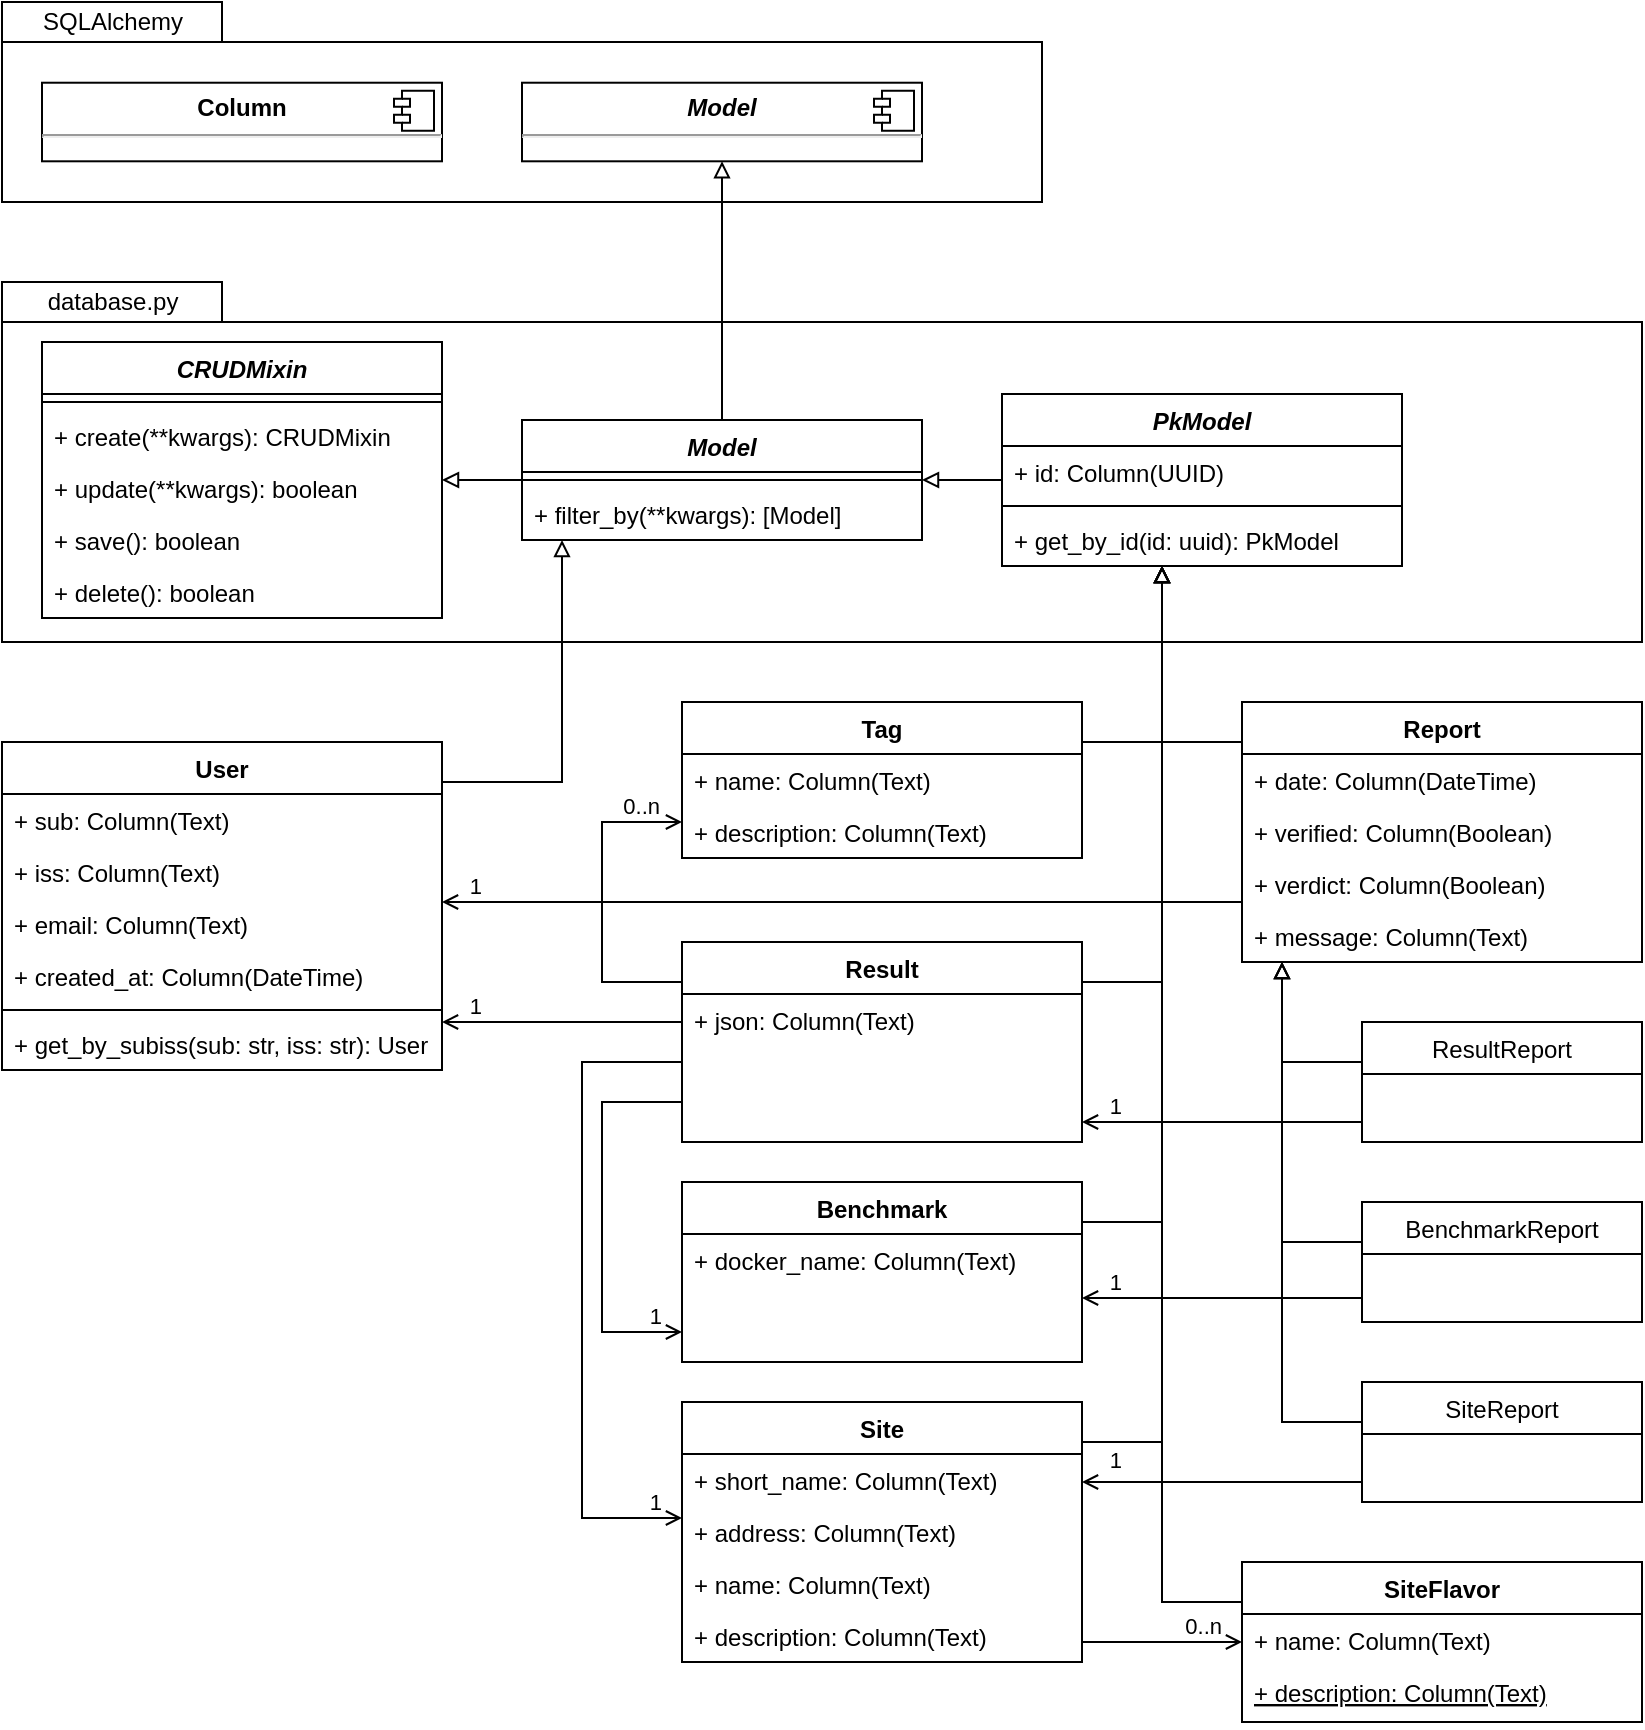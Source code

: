 <mxfile>
    <diagram id="wtdZAxt2SfOu_WGejnmn" name="Page-1">
        <mxGraphModel dx="578" dy="562" grid="1" gridSize="10" guides="1" tooltips="1" connect="1" arrows="1" fold="1" page="1" pageScale="1" pageWidth="1654" pageHeight="1169" math="0" shadow="0">
            <root>
                <mxCell id="0"/>
                <mxCell id="1" parent="0"/>
                <mxCell id="166" value="" style="html=1;" parent="1" vertex="1">
                    <mxGeometry x="40" y="40" width="520" height="80" as="geometry"/>
                </mxCell>
                <mxCell id="164" value="" style="html=1;" parent="1" vertex="1">
                    <mxGeometry x="40" y="180" width="820" height="160" as="geometry"/>
                </mxCell>
                <mxCell id="102" style="edgeStyle=orthogonalEdgeStyle;rounded=0;orthogonalLoop=1;jettySize=auto;html=1;endArrow=block;endFill=0;" parent="1" source="71" target="51" edge="1">
                    <mxGeometry relative="1" as="geometry">
                        <Array as="points">
                            <mxPoint x="620" y="740"/>
                        </Array>
                    </mxGeometry>
                </mxCell>
                <mxCell id="2" value="Report" style="swimlane;fontStyle=1;align=center;verticalAlign=top;childLayout=stackLayout;horizontal=1;startSize=26;horizontalStack=0;resizeParent=1;resizeParentMax=0;resizeLast=0;collapsible=1;marginBottom=0;" parent="1" vertex="1">
                    <mxGeometry x="660" y="370" width="200" height="130" as="geometry">
                        <mxRectangle x="180" y="50" width="100" height="26" as="alternateBounds"/>
                    </mxGeometry>
                </mxCell>
                <mxCell id="3" value="+ date: Column(DateTime)" style="text;strokeColor=none;fillColor=none;align=left;verticalAlign=top;spacingLeft=4;spacingRight=4;overflow=hidden;rotatable=0;points=[[0,0.5],[1,0.5]];portConstraint=eastwest;" parent="2" vertex="1">
                    <mxGeometry y="26" width="200" height="26" as="geometry"/>
                </mxCell>
                <mxCell id="5" value="+ verified: Column(Boolean)" style="text;strokeColor=none;fillColor=none;align=left;verticalAlign=top;spacingLeft=4;spacingRight=4;overflow=hidden;rotatable=0;points=[[0,0.5],[1,0.5]];portConstraint=eastwest;" parent="2" vertex="1">
                    <mxGeometry y="52" width="200" height="26" as="geometry"/>
                </mxCell>
                <mxCell id="10" value="+ verdict: Column(Boolean)" style="text;strokeColor=none;fillColor=none;align=left;verticalAlign=top;spacingLeft=4;spacingRight=4;overflow=hidden;rotatable=0;points=[[0,0.5],[1,0.5]];portConstraint=eastwest;" parent="2" vertex="1">
                    <mxGeometry y="78" width="200" height="26" as="geometry"/>
                </mxCell>
                <mxCell id="14" value="+ message: Column(Text)" style="text;strokeColor=none;fillColor=none;align=left;verticalAlign=top;spacingLeft=4;spacingRight=4;overflow=hidden;rotatable=0;points=[[0,0.5],[1,0.5]];portConstraint=eastwest;" parent="2" vertex="1">
                    <mxGeometry y="104" width="200" height="26" as="geometry"/>
                </mxCell>
                <mxCell id="104" style="edgeStyle=orthogonalEdgeStyle;rounded=0;orthogonalLoop=1;jettySize=auto;html=1;endArrow=block;endFill=0;" parent="1" source="27" target="51" edge="1">
                    <mxGeometry relative="1" as="geometry">
                        <Array as="points">
                            <mxPoint x="620" y="510"/>
                        </Array>
                    </mxGeometry>
                </mxCell>
                <mxCell id="27" value="Result" style="swimlane;fontStyle=1;align=center;verticalAlign=top;childLayout=stackLayout;horizontal=1;startSize=26;horizontalStack=0;resizeParent=1;resizeParentMax=0;resizeLast=0;collapsible=1;marginBottom=0;" parent="1" vertex="1">
                    <mxGeometry x="380" y="490" width="200" height="100" as="geometry">
                        <mxRectangle x="180" y="50" width="100" height="26" as="alternateBounds"/>
                    </mxGeometry>
                </mxCell>
                <mxCell id="131" value="+ json: Column(Text)" style="text;strokeColor=none;fillColor=none;align=left;verticalAlign=top;spacingLeft=4;spacingRight=4;overflow=hidden;rotatable=0;points=[[0,0.5],[1,0.5]];portConstraint=eastwest;" parent="27" vertex="1">
                    <mxGeometry y="26" width="200" height="74" as="geometry"/>
                </mxCell>
                <mxCell id="33" value="CRUDMixin" style="swimlane;fontStyle=3;align=center;verticalAlign=top;childLayout=stackLayout;horizontal=1;startSize=26;horizontalStack=0;resizeParent=1;resizeParentMax=0;resizeLast=0;collapsible=1;marginBottom=0;" parent="1" vertex="1">
                    <mxGeometry x="60" y="190" width="200" height="138" as="geometry"/>
                </mxCell>
                <mxCell id="35" value="" style="line;strokeWidth=1;fillColor=none;align=left;verticalAlign=middle;spacingTop=-1;spacingLeft=3;spacingRight=3;rotatable=0;labelPosition=right;points=[];portConstraint=eastwest;" parent="33" vertex="1">
                    <mxGeometry y="26" width="200" height="8" as="geometry"/>
                </mxCell>
                <mxCell id="36" value="+ create(**kwargs): CRUDMixin" style="text;strokeColor=none;fillColor=none;align=left;verticalAlign=top;spacingLeft=4;spacingRight=4;overflow=hidden;rotatable=0;points=[[0,0.5],[1,0.5]];portConstraint=eastwest;" parent="33" vertex="1">
                    <mxGeometry y="34" width="200" height="26" as="geometry"/>
                </mxCell>
                <mxCell id="44" value="+ update(**kwargs): boolean" style="text;strokeColor=none;fillColor=none;align=left;verticalAlign=top;spacingLeft=4;spacingRight=4;overflow=hidden;rotatable=0;points=[[0,0.5],[1,0.5]];portConstraint=eastwest;" parent="33" vertex="1">
                    <mxGeometry y="60" width="200" height="26" as="geometry"/>
                </mxCell>
                <mxCell id="45" value="+ save(): boolean" style="text;strokeColor=none;fillColor=none;align=left;verticalAlign=top;spacingLeft=4;spacingRight=4;overflow=hidden;rotatable=0;points=[[0,0.5],[1,0.5]];portConstraint=eastwest;" parent="33" vertex="1">
                    <mxGeometry y="86" width="200" height="26" as="geometry"/>
                </mxCell>
                <mxCell id="46" value="+ delete(): boolean" style="text;strokeColor=none;fillColor=none;align=left;verticalAlign=top;spacingLeft=4;spacingRight=4;overflow=hidden;rotatable=0;points=[[0,0.5],[1,0.5]];portConstraint=eastwest;" parent="33" vertex="1">
                    <mxGeometry y="112" width="200" height="26" as="geometry"/>
                </mxCell>
                <mxCell id="99" style="edgeStyle=orthogonalEdgeStyle;rounded=0;orthogonalLoop=1;jettySize=auto;html=1;endArrow=block;endFill=0;" parent="1" source="37" target="33" edge="1">
                    <mxGeometry relative="1" as="geometry"/>
                </mxCell>
                <mxCell id="37" value="Model" style="swimlane;fontStyle=3;align=center;verticalAlign=top;childLayout=stackLayout;horizontal=1;startSize=26;horizontalStack=0;resizeParent=1;resizeParentMax=0;resizeLast=0;collapsible=1;marginBottom=0;" parent="1" vertex="1">
                    <mxGeometry x="300" y="229" width="200" height="60" as="geometry"/>
                </mxCell>
                <mxCell id="39" value="" style="line;strokeWidth=1;fillColor=none;align=left;verticalAlign=middle;spacingTop=-1;spacingLeft=3;spacingRight=3;rotatable=0;labelPosition=right;points=[];portConstraint=eastwest;" parent="37" vertex="1">
                    <mxGeometry y="26" width="200" height="8" as="geometry"/>
                </mxCell>
                <mxCell id="40" value="+ filter_by(**kwargs): [Model]" style="text;strokeColor=none;fillColor=none;align=left;verticalAlign=top;spacingLeft=4;spacingRight=4;overflow=hidden;rotatable=0;points=[[0,0.5],[1,0.5]];portConstraint=eastwest;" parent="37" vertex="1">
                    <mxGeometry y="34" width="200" height="26" as="geometry"/>
                </mxCell>
                <mxCell id="98" style="edgeStyle=orthogonalEdgeStyle;rounded=0;orthogonalLoop=1;jettySize=auto;html=1;endArrow=block;endFill=0;" parent="1" source="51" target="37" edge="1">
                    <mxGeometry relative="1" as="geometry"/>
                </mxCell>
                <mxCell id="51" value="PkModel" style="swimlane;fontStyle=3;align=center;verticalAlign=top;childLayout=stackLayout;horizontal=1;startSize=26;horizontalStack=0;resizeParent=1;resizeParentMax=0;resizeLast=0;collapsible=1;marginBottom=0;" parent="1" vertex="1">
                    <mxGeometry x="540" y="216" width="200" height="86" as="geometry"/>
                </mxCell>
                <mxCell id="52" value="+ id: Column(UUID)" style="text;strokeColor=none;fillColor=none;align=left;verticalAlign=top;spacingLeft=4;spacingRight=4;overflow=hidden;rotatable=0;points=[[0,0.5],[1,0.5]];portConstraint=eastwest;" parent="51" vertex="1">
                    <mxGeometry y="26" width="200" height="26" as="geometry"/>
                </mxCell>
                <mxCell id="53" value="" style="line;strokeWidth=1;fillColor=none;align=left;verticalAlign=middle;spacingTop=-1;spacingLeft=3;spacingRight=3;rotatable=0;labelPosition=right;points=[];portConstraint=eastwest;" parent="51" vertex="1">
                    <mxGeometry y="52" width="200" height="8" as="geometry"/>
                </mxCell>
                <mxCell id="54" value="+ get_by_id(id: uuid): PkModel" style="text;strokeColor=none;fillColor=none;align=left;verticalAlign=top;spacingLeft=4;spacingRight=4;overflow=hidden;rotatable=0;points=[[0,0.5],[1,0.5]];portConstraint=eastwest;" parent="51" vertex="1">
                    <mxGeometry y="60" width="200" height="26" as="geometry"/>
                </mxCell>
                <mxCell id="105" style="edgeStyle=orthogonalEdgeStyle;rounded=0;orthogonalLoop=1;jettySize=auto;html=1;endArrow=block;endFill=0;" parent="1" source="60" target="51" edge="1">
                    <mxGeometry relative="1" as="geometry">
                        <Array as="points">
                            <mxPoint x="620" y="390"/>
                        </Array>
                    </mxGeometry>
                </mxCell>
                <mxCell id="60" value="Tag" style="swimlane;fontStyle=1;align=center;verticalAlign=top;childLayout=stackLayout;horizontal=1;startSize=26;horizontalStack=0;resizeParent=1;resizeParentMax=0;resizeLast=0;collapsible=1;marginBottom=0;" parent="1" vertex="1">
                    <mxGeometry x="380" y="370" width="200" height="78" as="geometry">
                        <mxRectangle x="180" y="50" width="100" height="26" as="alternateBounds"/>
                    </mxGeometry>
                </mxCell>
                <mxCell id="205" value="+ name: Column(Text)" style="text;strokeColor=none;fillColor=none;align=left;verticalAlign=top;spacingLeft=4;spacingRight=4;overflow=hidden;rotatable=0;points=[[0,0.5],[1,0.5]];portConstraint=eastwest;" parent="60" vertex="1">
                    <mxGeometry y="26" width="200" height="26" as="geometry"/>
                </mxCell>
                <mxCell id="61" value="+ description: Column(Text)" style="text;strokeColor=none;fillColor=none;align=left;verticalAlign=top;spacingLeft=4;spacingRight=4;overflow=hidden;rotatable=0;points=[[0,0.5],[1,0.5]];portConstraint=eastwest;" parent="60" vertex="1">
                    <mxGeometry y="52" width="200" height="26" as="geometry"/>
                </mxCell>
                <mxCell id="101" style="edgeStyle=orthogonalEdgeStyle;rounded=0;orthogonalLoop=1;jettySize=auto;html=1;endArrow=block;endFill=0;" parent="1" source="2" target="51" edge="1">
                    <mxGeometry relative="1" as="geometry">
                        <Array as="points">
                            <mxPoint x="620" y="390"/>
                        </Array>
                    </mxGeometry>
                </mxCell>
                <mxCell id="71" value="Site" style="swimlane;fontStyle=1;align=center;verticalAlign=top;childLayout=stackLayout;horizontal=1;startSize=26;horizontalStack=0;resizeParent=1;resizeParentMax=0;resizeLast=0;collapsible=1;marginBottom=0;" parent="1" vertex="1">
                    <mxGeometry x="380" y="720" width="200" height="130" as="geometry">
                        <mxRectangle x="180" y="50" width="100" height="26" as="alternateBounds"/>
                    </mxGeometry>
                </mxCell>
                <mxCell id="72" value="+ short_name: Column(Text)" style="text;strokeColor=none;fillColor=none;align=left;verticalAlign=top;spacingLeft=4;spacingRight=4;overflow=hidden;rotatable=0;points=[[0,0.5],[1,0.5]];portConstraint=eastwest;" parent="71" vertex="1">
                    <mxGeometry y="26" width="200" height="26" as="geometry"/>
                </mxCell>
                <mxCell id="73" value="+ address: Column(Text)" style="text;strokeColor=none;fillColor=none;align=left;verticalAlign=top;spacingLeft=4;spacingRight=4;overflow=hidden;rotatable=0;points=[[0,0.5],[1,0.5]];portConstraint=eastwest;" parent="71" vertex="1">
                    <mxGeometry y="52" width="200" height="26" as="geometry"/>
                </mxCell>
                <mxCell id="74" value="+ name: Column(Text)" style="text;strokeColor=none;fillColor=none;align=left;verticalAlign=top;spacingLeft=4;spacingRight=4;overflow=hidden;rotatable=0;points=[[0,0.5],[1,0.5]];portConstraint=eastwest;" parent="71" vertex="1">
                    <mxGeometry y="78" width="200" height="26" as="geometry"/>
                </mxCell>
                <mxCell id="75" value="+ description: Column(Text)" style="text;strokeColor=none;fillColor=none;align=left;verticalAlign=top;spacingLeft=4;spacingRight=4;overflow=hidden;rotatable=0;points=[[0,0.5],[1,0.5]];portConstraint=eastwest;" parent="71" vertex="1">
                    <mxGeometry y="104" width="200" height="26" as="geometry"/>
                </mxCell>
                <mxCell id="103" style="edgeStyle=orthogonalEdgeStyle;rounded=0;orthogonalLoop=1;jettySize=auto;html=1;endArrow=block;endFill=0;" parent="1" source="82" target="51" edge="1">
                    <mxGeometry relative="1" as="geometry">
                        <Array as="points">
                            <mxPoint x="620" y="630"/>
                        </Array>
                    </mxGeometry>
                </mxCell>
                <mxCell id="82" value="Benchmark" style="swimlane;fontStyle=1;align=center;verticalAlign=top;childLayout=stackLayout;horizontal=1;startSize=26;horizontalStack=0;resizeParent=1;resizeParentMax=0;resizeLast=0;collapsible=1;marginBottom=0;" parent="1" vertex="1">
                    <mxGeometry x="380" y="610" width="200" height="90" as="geometry">
                        <mxRectangle x="180" y="50" width="100" height="26" as="alternateBounds"/>
                    </mxGeometry>
                </mxCell>
                <mxCell id="83" value="+ docker_name: Column(Text)" style="text;strokeColor=none;fillColor=none;align=left;verticalAlign=top;spacingLeft=4;spacingRight=4;overflow=hidden;rotatable=0;points=[[0,0.5],[1,0.5]];portConstraint=eastwest;" parent="82" vertex="1">
                    <mxGeometry y="26" width="200" height="64" as="geometry"/>
                </mxCell>
                <mxCell id="100" style="edgeStyle=orthogonalEdgeStyle;rounded=0;orthogonalLoop=1;jettySize=auto;html=1;endArrow=block;endFill=0;" parent="1" source="132" target="37" edge="1">
                    <mxGeometry relative="1" as="geometry">
                        <Array as="points">
                            <mxPoint x="320" y="410"/>
                        </Array>
                    </mxGeometry>
                </mxCell>
                <mxCell id="112" value="" style="html=1;startArrow=none;startFill=0;edgeStyle=orthogonalEdgeStyle;endFill=0;rounded=0;strokeWidth=1;endArrow=open;" parent="1" source="177" edge="1" target="27">
                    <mxGeometry relative="1" as="geometry">
                        <mxPoint x="897" y="850" as="sourcePoint"/>
                        <mxPoint x="389" y="568" as="targetPoint"/>
                        <Array as="points">
                            <mxPoint x="650" y="580"/>
                            <mxPoint x="650" y="580"/>
                        </Array>
                    </mxGeometry>
                </mxCell>
                <mxCell id="114" value="1" style="edgeLabel;resizable=0;html=1;align=right;verticalAlign=bottom;" parent="112" connectable="0" vertex="1">
                    <mxGeometry x="1" relative="1" as="geometry">
                        <mxPoint x="20" as="offset"/>
                    </mxGeometry>
                </mxCell>
                <mxCell id="122" value="" style="html=1;edgeStyle=orthogonalEdgeStyle;rounded=0;endArrow=open;endFill=0;" parent="1" source="27" target="82" edge="1">
                    <mxGeometry relative="1" as="geometry">
                        <mxPoint x="330" y="690.0" as="sourcePoint"/>
                        <mxPoint x="330" y="630.0" as="targetPoint"/>
                        <Array as="points">
                            <mxPoint x="340" y="570"/>
                            <mxPoint x="340" y="685"/>
                        </Array>
                    </mxGeometry>
                </mxCell>
                <mxCell id="124" value="1" style="edgeLabel;resizable=0;html=1;align=right;verticalAlign=bottom;" parent="122" connectable="0" vertex="1">
                    <mxGeometry x="1" relative="1" as="geometry">
                        <mxPoint x="-10" as="offset"/>
                    </mxGeometry>
                </mxCell>
                <mxCell id="128" value="" style="html=1;startArrow=none;startFill=0;edgeStyle=orthogonalEdgeStyle;endFill=0;rounded=0;endArrow=open;" parent="1" target="71" edge="1" source="27">
                    <mxGeometry relative="1" as="geometry">
                        <mxPoint x="400" y="590" as="sourcePoint"/>
                        <mxPoint x="400" y="770" as="targetPoint"/>
                        <Array as="points">
                            <mxPoint x="330" y="550"/>
                            <mxPoint x="330" y="778"/>
                        </Array>
                    </mxGeometry>
                </mxCell>
                <mxCell id="130" value="1" style="edgeLabel;resizable=0;html=1;align=right;verticalAlign=bottom;" parent="128" connectable="0" vertex="1">
                    <mxGeometry x="1" relative="1" as="geometry">
                        <mxPoint x="-10" as="offset"/>
                    </mxGeometry>
                </mxCell>
                <mxCell id="132" value="User" style="swimlane;fontStyle=1;align=center;verticalAlign=top;childLayout=stackLayout;horizontal=1;startSize=26;horizontalStack=0;resizeParent=1;resizeParentMax=0;resizeLast=0;collapsible=1;marginBottom=0;" parent="1" vertex="1">
                    <mxGeometry x="40" y="390" width="220" height="164" as="geometry"/>
                </mxCell>
                <mxCell id="133" value="+ sub: Column(Text)" style="text;strokeColor=none;fillColor=none;align=left;verticalAlign=top;spacingLeft=4;spacingRight=4;overflow=hidden;rotatable=0;points=[[0,0.5],[1,0.5]];portConstraint=eastwest;" parent="132" vertex="1">
                    <mxGeometry y="26" width="220" height="26" as="geometry"/>
                </mxCell>
                <mxCell id="137" value="+ iss: Column(Text)" style="text;strokeColor=none;fillColor=none;align=left;verticalAlign=top;spacingLeft=4;spacingRight=4;overflow=hidden;rotatable=0;points=[[0,0.5],[1,0.5]];portConstraint=eastwest;" parent="132" vertex="1">
                    <mxGeometry y="52" width="220" height="26" as="geometry"/>
                </mxCell>
                <mxCell id="144" value="+ email: Column(Text)" style="text;strokeColor=none;fillColor=none;align=left;verticalAlign=top;spacingLeft=4;spacingRight=4;overflow=hidden;rotatable=0;points=[[0,0.5],[1,0.5]];portConstraint=eastwest;" parent="132" vertex="1">
                    <mxGeometry y="78" width="220" height="26" as="geometry"/>
                </mxCell>
                <mxCell id="145" value="+ created_at: Column(DateTime)" style="text;strokeColor=none;fillColor=none;align=left;verticalAlign=top;spacingLeft=4;spacingRight=4;overflow=hidden;rotatable=0;points=[[0,0.5],[1,0.5]];portConstraint=eastwest;" parent="132" vertex="1">
                    <mxGeometry y="104" width="220" height="26" as="geometry"/>
                </mxCell>
                <mxCell id="134" value="" style="line;strokeWidth=1;fillColor=none;align=left;verticalAlign=middle;spacingTop=-1;spacingLeft=3;spacingRight=3;rotatable=0;labelPosition=right;points=[];portConstraint=eastwest;" parent="132" vertex="1">
                    <mxGeometry y="130" width="220" height="8" as="geometry"/>
                </mxCell>
                <mxCell id="135" value="+ get_by_subiss(sub: str, iss: str): User" style="text;strokeColor=none;fillColor=none;align=left;verticalAlign=top;spacingLeft=4;spacingRight=4;overflow=hidden;rotatable=0;points=[[0,0.5],[1,0.5]];portConstraint=eastwest;" parent="132" vertex="1">
                    <mxGeometry y="138" width="220" height="26" as="geometry"/>
                </mxCell>
                <mxCell id="163" style="edgeStyle=orthogonalEdgeStyle;rounded=0;orthogonalLoop=1;jettySize=auto;html=1;endArrow=block;endFill=0;" parent="1" source="37" target="153" edge="1">
                    <mxGeometry relative="1" as="geometry"/>
                </mxCell>
                <mxCell id="165" value="database.py" style="html=1;" parent="1" vertex="1">
                    <mxGeometry x="40" y="160" width="110" height="20" as="geometry"/>
                </mxCell>
                <mxCell id="153" value="&lt;p style=&quot;margin: 0px ; margin-top: 6px ; text-align: center&quot;&gt;&lt;b&gt;&lt;i&gt;Model&lt;/i&gt;&lt;/b&gt;&lt;/p&gt;&lt;hr&gt;&lt;p style=&quot;margin: 0px ; margin-left: 8px&quot;&gt;&lt;br&gt;&lt;/p&gt;" style="align=left;overflow=fill;html=1;dropTarget=0;" parent="1" vertex="1">
                    <mxGeometry x="300" y="60.36" width="200" height="39.29" as="geometry"/>
                </mxCell>
                <mxCell id="154" value="" style="shape=component;jettyWidth=8;jettyHeight=4;" parent="153" vertex="1">
                    <mxGeometry x="1" width="20" height="20" relative="1" as="geometry">
                        <mxPoint x="-24" y="4" as="offset"/>
                    </mxGeometry>
                </mxCell>
                <mxCell id="160" value="&lt;p style=&quot;margin: 0px ; margin-top: 6px ; text-align: center&quot;&gt;&lt;b&gt;Column&lt;/b&gt;&lt;/p&gt;&lt;hr&gt;&lt;p style=&quot;margin: 0px ; margin-left: 8px&quot;&gt;&lt;br&gt;&lt;/p&gt;" style="align=left;overflow=fill;html=1;dropTarget=0;" parent="1" vertex="1">
                    <mxGeometry x="60" y="60.36" width="200" height="39.29" as="geometry"/>
                </mxCell>
                <mxCell id="161" value="" style="shape=component;jettyWidth=8;jettyHeight=4;" parent="160" vertex="1">
                    <mxGeometry x="1" width="20" height="20" relative="1" as="geometry">
                        <mxPoint x="-24" y="4" as="offset"/>
                    </mxGeometry>
                </mxCell>
                <mxCell id="167" value="SQLAlchemy" style="html=1;" parent="1" vertex="1">
                    <mxGeometry x="40" y="20" width="110" height="20" as="geometry"/>
                </mxCell>
                <mxCell id="174" style="edgeStyle=orthogonalEdgeStyle;rounded=0;orthogonalLoop=1;jettySize=auto;html=1;endArrow=block;endFill=0;" parent="1" source="168" target="51" edge="1">
                    <mxGeometry relative="1" as="geometry">
                        <Array as="points">
                            <mxPoint x="620" y="820"/>
                        </Array>
                    </mxGeometry>
                </mxCell>
                <mxCell id="168" value="SiteFlavor" style="swimlane;fontStyle=1;align=center;verticalAlign=top;childLayout=stackLayout;horizontal=1;startSize=26;horizontalStack=0;resizeParent=1;resizeParentMax=0;resizeLast=0;collapsible=1;marginBottom=0;" parent="1" vertex="1">
                    <mxGeometry x="660" y="800" width="200" height="80" as="geometry">
                        <mxRectangle x="180" y="50" width="100" height="26" as="alternateBounds"/>
                    </mxGeometry>
                </mxCell>
                <mxCell id="169" value="+ name: Column(Text)" style="text;strokeColor=none;fillColor=none;align=left;verticalAlign=top;spacingLeft=4;spacingRight=4;overflow=hidden;rotatable=0;points=[[0,0.5],[1,0.5]];portConstraint=eastwest;" parent="168" vertex="1">
                    <mxGeometry y="26" width="200" height="26" as="geometry"/>
                </mxCell>
                <mxCell id="170" value="+ description: Column(Text)" style="text;strokeColor=none;fillColor=none;align=left;verticalAlign=top;spacingLeft=4;spacingRight=4;overflow=hidden;rotatable=0;points=[[0,0.5],[1,0.5]];portConstraint=eastwest;fontStyle=4" parent="168" vertex="1">
                    <mxGeometry y="52" width="200" height="28" as="geometry"/>
                </mxCell>
                <mxCell id="177" value="ResultReport" style="swimlane;fontStyle=0;childLayout=stackLayout;horizontal=1;startSize=26;fillColor=none;horizontalStack=0;resizeParent=1;resizeParentMax=0;resizeLast=0;collapsible=1;marginBottom=0;" parent="1" vertex="1">
                    <mxGeometry x="720" y="530" width="140" height="60" as="geometry"/>
                </mxCell>
                <mxCell id="181" value="BenchmarkReport" style="swimlane;fontStyle=0;childLayout=stackLayout;horizontal=1;startSize=26;fillColor=none;horizontalStack=0;resizeParent=1;resizeParentMax=0;resizeLast=0;collapsible=1;marginBottom=0;" parent="1" vertex="1">
                    <mxGeometry x="720" y="620" width="140" height="60" as="geometry"/>
                </mxCell>
                <mxCell id="189" value="SiteReport" style="swimlane;fontStyle=0;childLayout=stackLayout;horizontal=1;startSize=26;fillColor=none;horizontalStack=0;resizeParent=1;resizeParentMax=0;resizeLast=0;collapsible=1;marginBottom=0;" parent="1" vertex="1">
                    <mxGeometry x="720" y="710" width="140" height="60" as="geometry"/>
                </mxCell>
                <mxCell id="193" value="" style="endArrow=block;endFill=0;endSize=6;html=1;strokeWidth=1;rounded=0;edgeStyle=orthogonalEdgeStyle;" parent="1" source="177" target="14" edge="1">
                    <mxGeometry width="160" relative="1" as="geometry">
                        <mxPoint x="1010" y="1020" as="sourcePoint"/>
                        <mxPoint x="1060" y="780" as="targetPoint"/>
                        <Array as="points">
                            <mxPoint x="680" y="550"/>
                        </Array>
                    </mxGeometry>
                </mxCell>
                <mxCell id="195" value="" style="endArrow=block;endFill=0;endSize=6;html=1;strokeWidth=1;rounded=0;edgeStyle=orthogonalEdgeStyle;" parent="1" source="181" target="14" edge="1">
                    <mxGeometry width="160" relative="1" as="geometry">
                        <mxPoint x="940.0" y="1036" as="sourcePoint"/>
                        <mxPoint x="1010" y="800" as="targetPoint"/>
                        <Array as="points">
                            <mxPoint x="680" y="640"/>
                        </Array>
                    </mxGeometry>
                </mxCell>
                <mxCell id="196" value="" style="endArrow=block;endFill=0;endSize=6;html=1;strokeWidth=1;rounded=0;edgeStyle=orthogonalEdgeStyle;" parent="1" source="189" target="14" edge="1">
                    <mxGeometry width="160" relative="1" as="geometry">
                        <mxPoint x="920" y="930" as="sourcePoint"/>
                        <mxPoint x="1000" y="790" as="targetPoint"/>
                        <Array as="points">
                            <mxPoint x="680" y="730"/>
                        </Array>
                    </mxGeometry>
                </mxCell>
                <mxCell id="197" value="" style="html=1;startArrow=none;startFill=0;edgeStyle=orthogonalEdgeStyle;endFill=0;rounded=0;strokeWidth=1;endArrow=open;" parent="1" source="189" edge="1" target="71">
                    <mxGeometry relative="1" as="geometry">
                        <mxPoint x="700" y="890" as="sourcePoint"/>
                        <mxPoint x="390" y="820" as="targetPoint"/>
                        <Array as="points">
                            <mxPoint x="710" y="760"/>
                            <mxPoint x="710" y="760"/>
                        </Array>
                    </mxGeometry>
                </mxCell>
                <mxCell id="198" value="1" style="edgeLabel;resizable=0;html=1;align=right;verticalAlign=bottom;" parent="197" connectable="0" vertex="1">
                    <mxGeometry x="1" relative="1" as="geometry">
                        <mxPoint x="20" y="-3" as="offset"/>
                    </mxGeometry>
                </mxCell>
                <mxCell id="199" value="" style="html=1;startArrow=none;startFill=0;edgeStyle=orthogonalEdgeStyle;endFill=0;rounded=0;strokeWidth=1;endArrow=open;" parent="1" source="181" target="83" edge="1">
                    <mxGeometry relative="1" as="geometry">
                        <mxPoint x="790" y="1016" as="sourcePoint"/>
                        <mxPoint x="290" y="450" as="targetPoint"/>
                        <Array as="points">
                            <mxPoint x="650" y="668"/>
                            <mxPoint x="650" y="668"/>
                        </Array>
                    </mxGeometry>
                </mxCell>
                <mxCell id="200" value="1" style="edgeLabel;resizable=0;html=1;align=right;verticalAlign=bottom;" parent="199" connectable="0" vertex="1">
                    <mxGeometry x="1" relative="1" as="geometry">
                        <mxPoint x="20" as="offset"/>
                    </mxGeometry>
                </mxCell>
                <mxCell id="203" value="" style="html=1;startArrow=none;startFill=0;edgeStyle=orthogonalEdgeStyle;endFill=0;rounded=0;strokeWidth=1;endArrow=open;" parent="1" target="132" edge="1" source="2">
                    <mxGeometry relative="1" as="geometry">
                        <mxPoint x="980" y="760" as="sourcePoint"/>
                        <mxPoint x="410" y="440" as="targetPoint"/>
                        <Array as="points">
                            <mxPoint x="280" y="470"/>
                            <mxPoint x="280" y="470"/>
                        </Array>
                    </mxGeometry>
                </mxCell>
                <mxCell id="204" value="1" style="edgeLabel;resizable=0;html=1;align=right;verticalAlign=bottom;" parent="203" connectable="0" vertex="1">
                    <mxGeometry x="1" relative="1" as="geometry">
                        <mxPoint x="20" as="offset"/>
                    </mxGeometry>
                </mxCell>
                <mxCell id="171" value="" style="html=1;edgeStyle=orthogonalEdgeStyle;rounded=0;endArrow=open;endFill=0;" parent="1" source="71" target="168" edge="1">
                    <mxGeometry relative="1" as="geometry">
                        <mxPoint x="360" y="880" as="sourcePoint"/>
                        <mxPoint x="370" y="920" as="targetPoint"/>
                        <Array as="points">
                            <mxPoint x="600" y="840"/>
                            <mxPoint x="600" y="840"/>
                        </Array>
                    </mxGeometry>
                </mxCell>
                <mxCell id="173" value="0..n" style="edgeLabel;resizable=0;html=1;align=right;verticalAlign=bottom;" parent="171" connectable="0" vertex="1">
                    <mxGeometry x="1" relative="1" as="geometry">
                        <mxPoint x="-10" as="offset"/>
                    </mxGeometry>
                </mxCell>
                <mxCell id="215" value="" style="html=1;startArrow=none;startFill=0;edgeStyle=orthogonalEdgeStyle;endFill=0;rounded=0;strokeWidth=1;endArrow=open;" edge="1" parent="1" source="27" target="132">
                    <mxGeometry relative="1" as="geometry">
                        <mxPoint x="670" y="480.034" as="sourcePoint"/>
                        <mxPoint x="270.0" y="480.034" as="targetPoint"/>
                        <Array as="points">
                            <mxPoint x="290" y="530"/>
                            <mxPoint x="290" y="530"/>
                        </Array>
                    </mxGeometry>
                </mxCell>
                <mxCell id="216" value="1" style="edgeLabel;resizable=0;html=1;align=right;verticalAlign=bottom;" connectable="0" vertex="1" parent="215">
                    <mxGeometry x="1" relative="1" as="geometry">
                        <mxPoint x="20" as="offset"/>
                    </mxGeometry>
                </mxCell>
                <mxCell id="217" value="" style="html=1;startArrow=none;startFill=0;edgeStyle=orthogonalEdgeStyle;endFill=0;rounded=0;strokeWidth=1;endArrow=open;" edge="1" parent="1" source="27" target="60">
                    <mxGeometry relative="1" as="geometry">
                        <mxPoint x="390" y="520.034" as="sourcePoint"/>
                        <mxPoint x="270.0" y="520.034" as="targetPoint"/>
                        <Array as="points">
                            <mxPoint x="340" y="510"/>
                            <mxPoint x="340" y="430"/>
                        </Array>
                    </mxGeometry>
                </mxCell>
                <mxCell id="218" value="0..n" style="edgeLabel;resizable=0;html=1;align=right;verticalAlign=bottom;" connectable="0" vertex="1" parent="217">
                    <mxGeometry x="1" relative="1" as="geometry">
                        <mxPoint x="-10.34" as="offset"/>
                    </mxGeometry>
                </mxCell>
            </root>
        </mxGraphModel>
    </diagram>
</mxfile>